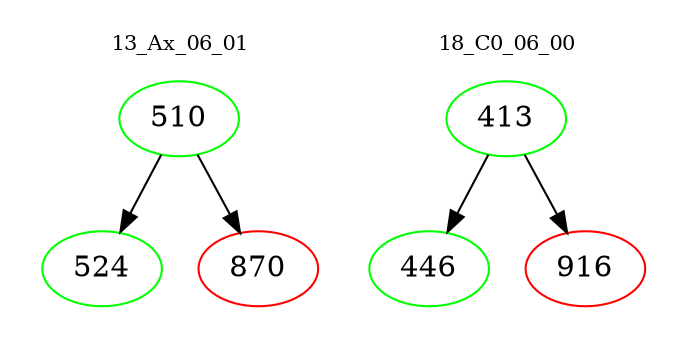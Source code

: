 digraph{
subgraph cluster_0 {
color = white
label = "13_Ax_06_01";
fontsize=10;
T0_510 [label="510", color="green"]
T0_510 -> T0_524 [color="black"]
T0_524 [label="524", color="green"]
T0_510 -> T0_870 [color="black"]
T0_870 [label="870", color="red"]
}
subgraph cluster_1 {
color = white
label = "18_C0_06_00";
fontsize=10;
T1_413 [label="413", color="green"]
T1_413 -> T1_446 [color="black"]
T1_446 [label="446", color="green"]
T1_413 -> T1_916 [color="black"]
T1_916 [label="916", color="red"]
}
}
